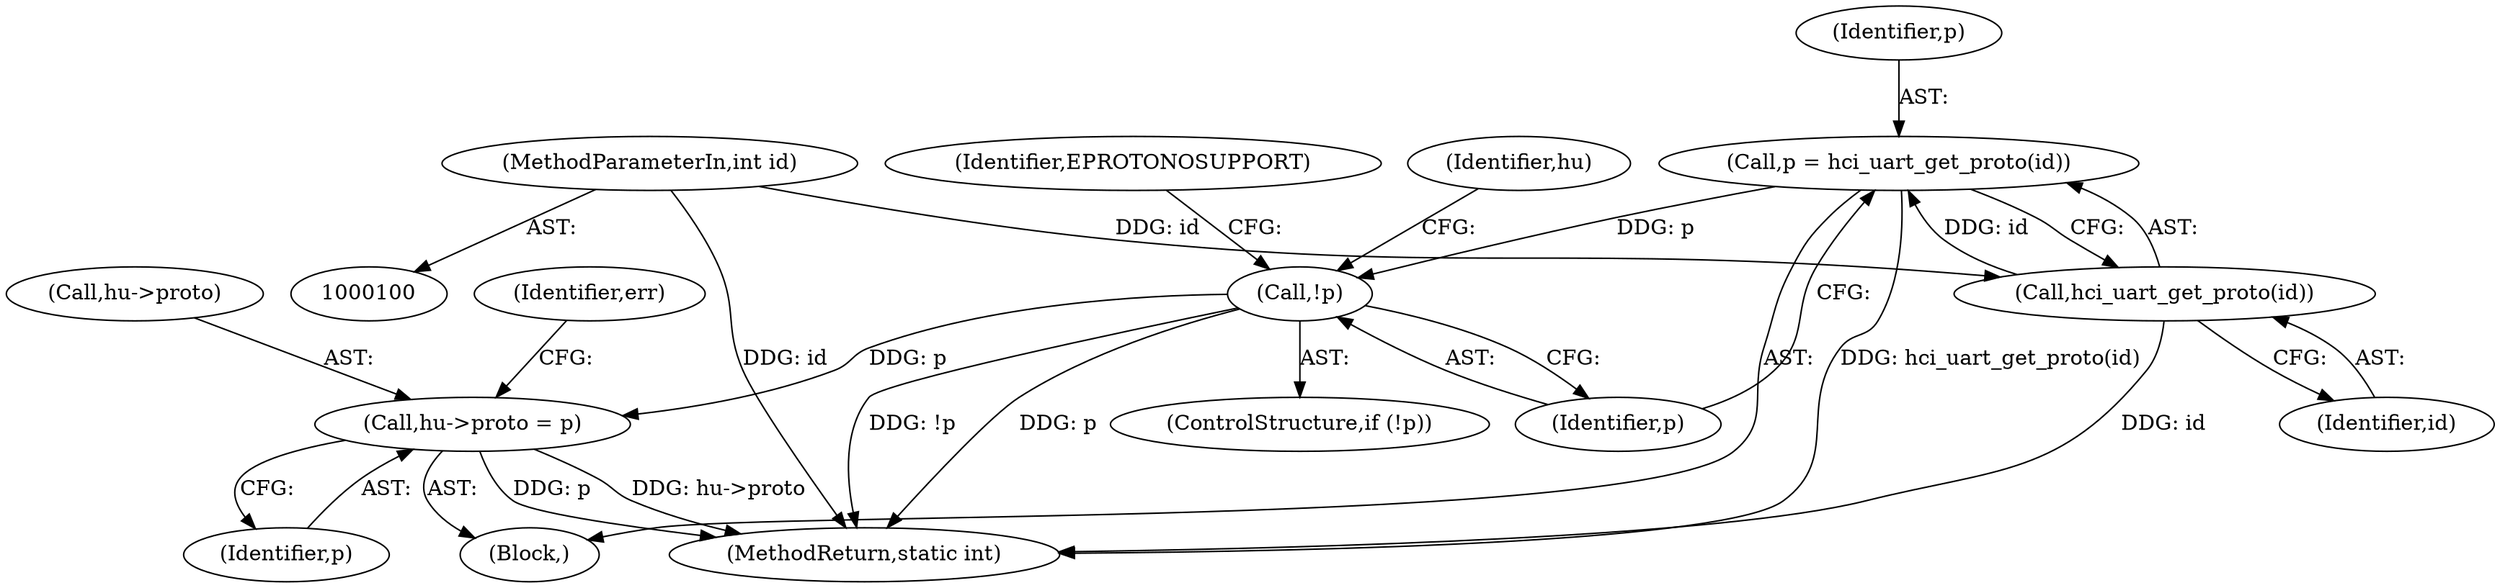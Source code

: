 digraph "0_linux_56897b217a1d0a91c9920cb418d6b3fe922f590a@pointer" {
"1000106" [label="(Call,p = hci_uart_get_proto(id))"];
"1000108" [label="(Call,hci_uart_get_proto(id))"];
"1000102" [label="(MethodParameterIn,int id)"];
"1000111" [label="(Call,!p)"];
"1000116" [label="(Call,hu->proto = p)"];
"1000120" [label="(Identifier,p)"];
"1000109" [label="(Identifier,id)"];
"1000111" [label="(Call,!p)"];
"1000115" [label="(Identifier,EPROTONOSUPPORT)"];
"1000118" [label="(Identifier,hu)"];
"1000102" [label="(MethodParameterIn,int id)"];
"1000108" [label="(Call,hci_uart_get_proto(id))"];
"1000110" [label="(ControlStructure,if (!p))"];
"1000112" [label="(Identifier,p)"];
"1000103" [label="(Block,)"];
"1000117" [label="(Call,hu->proto)"];
"1000106" [label="(Call,p = hci_uart_get_proto(id))"];
"1000116" [label="(Call,hu->proto = p)"];
"1000138" [label="(MethodReturn,static int)"];
"1000122" [label="(Identifier,err)"];
"1000107" [label="(Identifier,p)"];
"1000106" -> "1000103"  [label="AST: "];
"1000106" -> "1000108"  [label="CFG: "];
"1000107" -> "1000106"  [label="AST: "];
"1000108" -> "1000106"  [label="AST: "];
"1000112" -> "1000106"  [label="CFG: "];
"1000106" -> "1000138"  [label="DDG: hci_uart_get_proto(id)"];
"1000108" -> "1000106"  [label="DDG: id"];
"1000106" -> "1000111"  [label="DDG: p"];
"1000108" -> "1000109"  [label="CFG: "];
"1000109" -> "1000108"  [label="AST: "];
"1000108" -> "1000138"  [label="DDG: id"];
"1000102" -> "1000108"  [label="DDG: id"];
"1000102" -> "1000100"  [label="AST: "];
"1000102" -> "1000138"  [label="DDG: id"];
"1000111" -> "1000110"  [label="AST: "];
"1000111" -> "1000112"  [label="CFG: "];
"1000112" -> "1000111"  [label="AST: "];
"1000115" -> "1000111"  [label="CFG: "];
"1000118" -> "1000111"  [label="CFG: "];
"1000111" -> "1000138"  [label="DDG: p"];
"1000111" -> "1000138"  [label="DDG: !p"];
"1000111" -> "1000116"  [label="DDG: p"];
"1000116" -> "1000103"  [label="AST: "];
"1000116" -> "1000120"  [label="CFG: "];
"1000117" -> "1000116"  [label="AST: "];
"1000120" -> "1000116"  [label="AST: "];
"1000122" -> "1000116"  [label="CFG: "];
"1000116" -> "1000138"  [label="DDG: hu->proto"];
"1000116" -> "1000138"  [label="DDG: p"];
}
